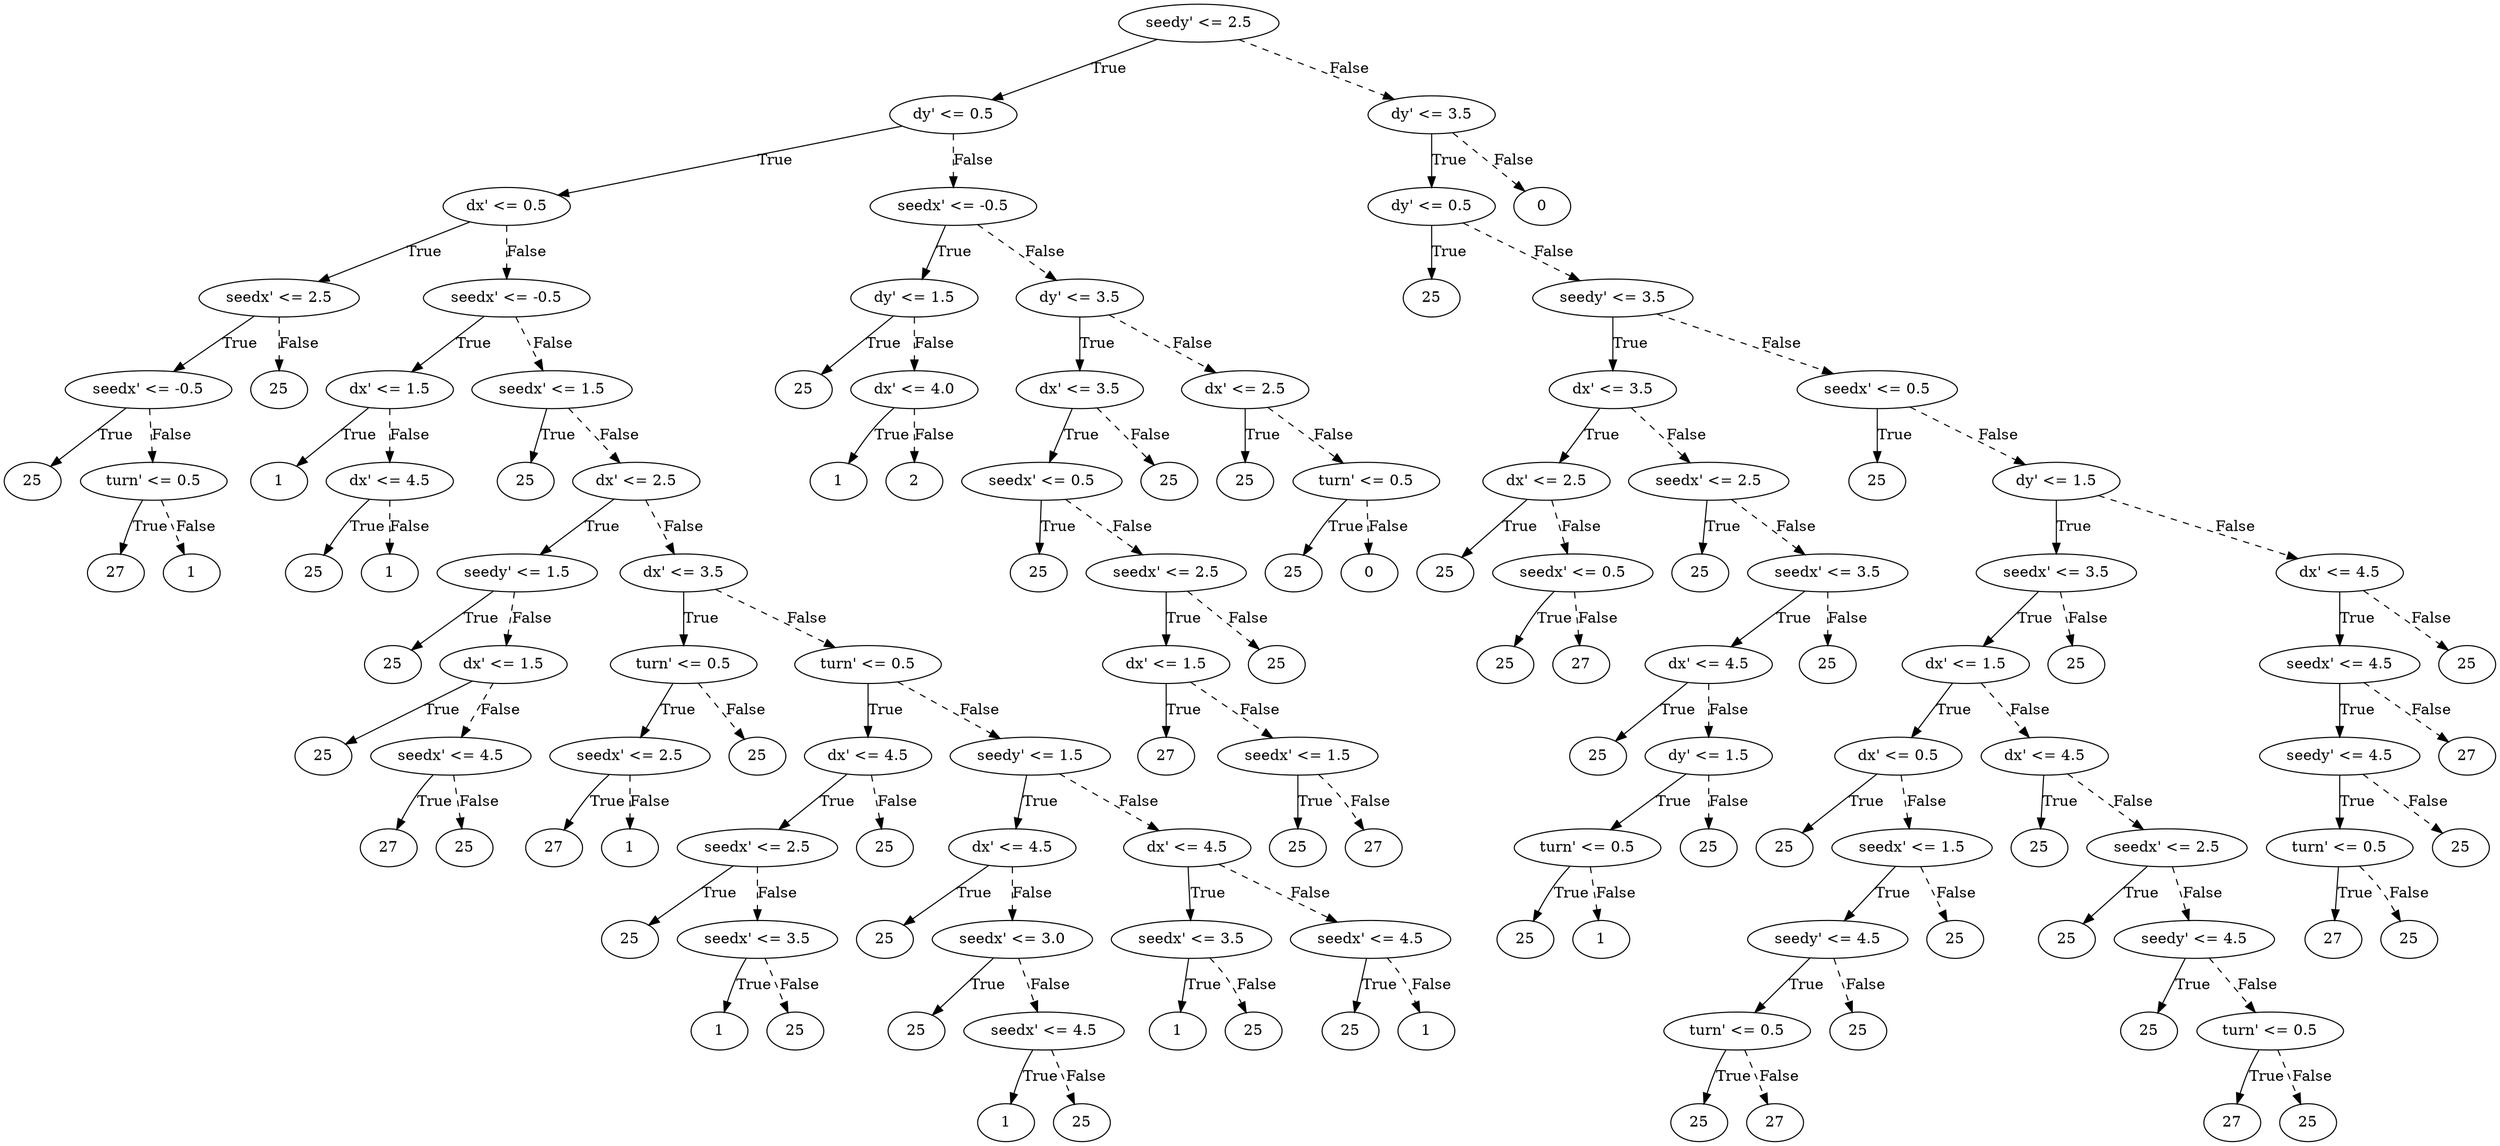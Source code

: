 digraph {
0 [label="seedy' <= 2.5"];
1 [label="dy' <= 0.5"];
2 [label="dx' <= 0.5"];
3 [label="seedx' <= 2.5"];
4 [label="seedx' <= -0.5"];
5 [label="25"];
4 -> 5 [label="True"];
6 [label="turn' <= 0.5"];
7 [label="27"];
6 -> 7 [label="True"];
8 [label="1"];
6 -> 8 [style="dashed", label="False"];
4 -> 6 [style="dashed", label="False"];
3 -> 4 [label="True"];
9 [label="25"];
3 -> 9 [style="dashed", label="False"];
2 -> 3 [label="True"];
10 [label="seedx' <= -0.5"];
11 [label="dx' <= 1.5"];
12 [label="1"];
11 -> 12 [label="True"];
13 [label="dx' <= 4.5"];
14 [label="25"];
13 -> 14 [label="True"];
15 [label="1"];
13 -> 15 [style="dashed", label="False"];
11 -> 13 [style="dashed", label="False"];
10 -> 11 [label="True"];
16 [label="seedx' <= 1.5"];
17 [label="25"];
16 -> 17 [label="True"];
18 [label="dx' <= 2.5"];
19 [label="seedy' <= 1.5"];
20 [label="25"];
19 -> 20 [label="True"];
21 [label="dx' <= 1.5"];
22 [label="25"];
21 -> 22 [label="True"];
23 [label="seedx' <= 4.5"];
24 [label="27"];
23 -> 24 [label="True"];
25 [label="25"];
23 -> 25 [style="dashed", label="False"];
21 -> 23 [style="dashed", label="False"];
19 -> 21 [style="dashed", label="False"];
18 -> 19 [label="True"];
26 [label="dx' <= 3.5"];
27 [label="turn' <= 0.5"];
28 [label="seedx' <= 2.5"];
29 [label="27"];
28 -> 29 [label="True"];
30 [label="1"];
28 -> 30 [style="dashed", label="False"];
27 -> 28 [label="True"];
31 [label="25"];
27 -> 31 [style="dashed", label="False"];
26 -> 27 [label="True"];
32 [label="turn' <= 0.5"];
33 [label="dx' <= 4.5"];
34 [label="seedx' <= 2.5"];
35 [label="25"];
34 -> 35 [label="True"];
36 [label="seedx' <= 3.5"];
37 [label="1"];
36 -> 37 [label="True"];
38 [label="25"];
36 -> 38 [style="dashed", label="False"];
34 -> 36 [style="dashed", label="False"];
33 -> 34 [label="True"];
39 [label="25"];
33 -> 39 [style="dashed", label="False"];
32 -> 33 [label="True"];
40 [label="seedy' <= 1.5"];
41 [label="dx' <= 4.5"];
42 [label="25"];
41 -> 42 [label="True"];
43 [label="seedx' <= 3.0"];
44 [label="25"];
43 -> 44 [label="True"];
45 [label="seedx' <= 4.5"];
46 [label="1"];
45 -> 46 [label="True"];
47 [label="25"];
45 -> 47 [style="dashed", label="False"];
43 -> 45 [style="dashed", label="False"];
41 -> 43 [style="dashed", label="False"];
40 -> 41 [label="True"];
48 [label="dx' <= 4.5"];
49 [label="seedx' <= 3.5"];
50 [label="1"];
49 -> 50 [label="True"];
51 [label="25"];
49 -> 51 [style="dashed", label="False"];
48 -> 49 [label="True"];
52 [label="seedx' <= 4.5"];
53 [label="25"];
52 -> 53 [label="True"];
54 [label="1"];
52 -> 54 [style="dashed", label="False"];
48 -> 52 [style="dashed", label="False"];
40 -> 48 [style="dashed", label="False"];
32 -> 40 [style="dashed", label="False"];
26 -> 32 [style="dashed", label="False"];
18 -> 26 [style="dashed", label="False"];
16 -> 18 [style="dashed", label="False"];
10 -> 16 [style="dashed", label="False"];
2 -> 10 [style="dashed", label="False"];
1 -> 2 [label="True"];
55 [label="seedx' <= -0.5"];
56 [label="dy' <= 1.5"];
57 [label="25"];
56 -> 57 [label="True"];
58 [label="dx' <= 4.0"];
59 [label="1"];
58 -> 59 [label="True"];
60 [label="2"];
58 -> 60 [style="dashed", label="False"];
56 -> 58 [style="dashed", label="False"];
55 -> 56 [label="True"];
61 [label="dy' <= 3.5"];
62 [label="dx' <= 3.5"];
63 [label="seedx' <= 0.5"];
64 [label="25"];
63 -> 64 [label="True"];
65 [label="seedx' <= 2.5"];
66 [label="dx' <= 1.5"];
67 [label="27"];
66 -> 67 [label="True"];
68 [label="seedx' <= 1.5"];
69 [label="25"];
68 -> 69 [label="True"];
70 [label="27"];
68 -> 70 [style="dashed", label="False"];
66 -> 68 [style="dashed", label="False"];
65 -> 66 [label="True"];
71 [label="25"];
65 -> 71 [style="dashed", label="False"];
63 -> 65 [style="dashed", label="False"];
62 -> 63 [label="True"];
72 [label="25"];
62 -> 72 [style="dashed", label="False"];
61 -> 62 [label="True"];
73 [label="dx' <= 2.5"];
74 [label="25"];
73 -> 74 [label="True"];
75 [label="turn' <= 0.5"];
76 [label="25"];
75 -> 76 [label="True"];
77 [label="0"];
75 -> 77 [style="dashed", label="False"];
73 -> 75 [style="dashed", label="False"];
61 -> 73 [style="dashed", label="False"];
55 -> 61 [style="dashed", label="False"];
1 -> 55 [style="dashed", label="False"];
0 -> 1 [label="True"];
78 [label="dy' <= 3.5"];
79 [label="dy' <= 0.5"];
80 [label="25"];
79 -> 80 [label="True"];
81 [label="seedy' <= 3.5"];
82 [label="dx' <= 3.5"];
83 [label="dx' <= 2.5"];
84 [label="25"];
83 -> 84 [label="True"];
85 [label="seedx' <= 0.5"];
86 [label="25"];
85 -> 86 [label="True"];
87 [label="27"];
85 -> 87 [style="dashed", label="False"];
83 -> 85 [style="dashed", label="False"];
82 -> 83 [label="True"];
88 [label="seedx' <= 2.5"];
89 [label="25"];
88 -> 89 [label="True"];
90 [label="seedx' <= 3.5"];
91 [label="dx' <= 4.5"];
92 [label="25"];
91 -> 92 [label="True"];
93 [label="dy' <= 1.5"];
94 [label="turn' <= 0.5"];
95 [label="25"];
94 -> 95 [label="True"];
96 [label="1"];
94 -> 96 [style="dashed", label="False"];
93 -> 94 [label="True"];
97 [label="25"];
93 -> 97 [style="dashed", label="False"];
91 -> 93 [style="dashed", label="False"];
90 -> 91 [label="True"];
98 [label="25"];
90 -> 98 [style="dashed", label="False"];
88 -> 90 [style="dashed", label="False"];
82 -> 88 [style="dashed", label="False"];
81 -> 82 [label="True"];
99 [label="seedx' <= 0.5"];
100 [label="25"];
99 -> 100 [label="True"];
101 [label="dy' <= 1.5"];
102 [label="seedx' <= 3.5"];
103 [label="dx' <= 1.5"];
104 [label="dx' <= 0.5"];
105 [label="25"];
104 -> 105 [label="True"];
106 [label="seedx' <= 1.5"];
107 [label="seedy' <= 4.5"];
108 [label="turn' <= 0.5"];
109 [label="25"];
108 -> 109 [label="True"];
110 [label="27"];
108 -> 110 [style="dashed", label="False"];
107 -> 108 [label="True"];
111 [label="25"];
107 -> 111 [style="dashed", label="False"];
106 -> 107 [label="True"];
112 [label="25"];
106 -> 112 [style="dashed", label="False"];
104 -> 106 [style="dashed", label="False"];
103 -> 104 [label="True"];
113 [label="dx' <= 4.5"];
114 [label="25"];
113 -> 114 [label="True"];
115 [label="seedx' <= 2.5"];
116 [label="25"];
115 -> 116 [label="True"];
117 [label="seedy' <= 4.5"];
118 [label="25"];
117 -> 118 [label="True"];
119 [label="turn' <= 0.5"];
120 [label="27"];
119 -> 120 [label="True"];
121 [label="25"];
119 -> 121 [style="dashed", label="False"];
117 -> 119 [style="dashed", label="False"];
115 -> 117 [style="dashed", label="False"];
113 -> 115 [style="dashed", label="False"];
103 -> 113 [style="dashed", label="False"];
102 -> 103 [label="True"];
122 [label="25"];
102 -> 122 [style="dashed", label="False"];
101 -> 102 [label="True"];
123 [label="dx' <= 4.5"];
124 [label="seedx' <= 4.5"];
125 [label="seedy' <= 4.5"];
126 [label="turn' <= 0.5"];
127 [label="27"];
126 -> 127 [label="True"];
128 [label="25"];
126 -> 128 [style="dashed", label="False"];
125 -> 126 [label="True"];
129 [label="25"];
125 -> 129 [style="dashed", label="False"];
124 -> 125 [label="True"];
130 [label="27"];
124 -> 130 [style="dashed", label="False"];
123 -> 124 [label="True"];
131 [label="25"];
123 -> 131 [style="dashed", label="False"];
101 -> 123 [style="dashed", label="False"];
99 -> 101 [style="dashed", label="False"];
81 -> 99 [style="dashed", label="False"];
79 -> 81 [style="dashed", label="False"];
78 -> 79 [label="True"];
132 [label="0"];
78 -> 132 [style="dashed", label="False"];
0 -> 78 [style="dashed", label="False"];

}